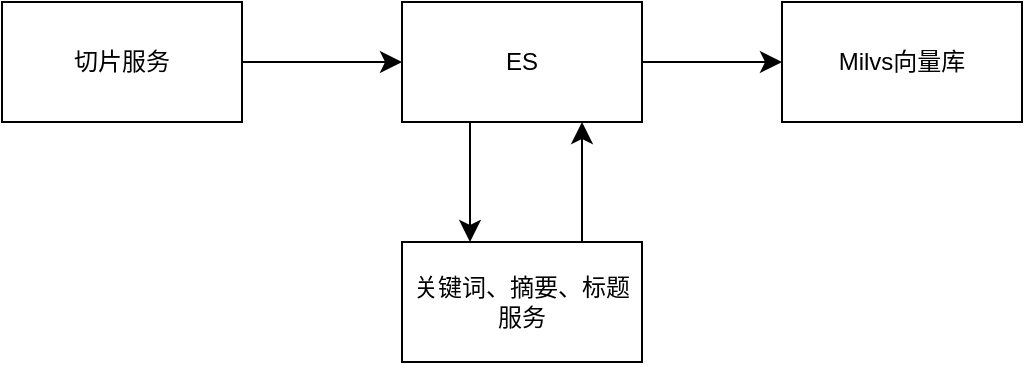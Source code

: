 <mxfile version="26.0.14">
  <diagram name="第 1 页" id="hmfWTMFw-j_lZo3avVIs">
    <mxGraphModel dx="1628" dy="1314" grid="1" gridSize="10" guides="1" tooltips="1" connect="1" arrows="1" fold="1" page="0" pageScale="1" pageWidth="827" pageHeight="1169" math="0" shadow="0">
      <root>
        <mxCell id="0" />
        <mxCell id="1" parent="0" />
        <mxCell id="NNJObCaBzUD5hOblVh25-3" style="edgeStyle=none;curved=1;rounded=0;orthogonalLoop=1;jettySize=auto;html=1;exitX=1;exitY=0.5;exitDx=0;exitDy=0;entryX=0;entryY=0.5;entryDx=0;entryDy=0;fontSize=12;startSize=8;endSize=8;" edge="1" parent="1" source="NNJObCaBzUD5hOblVh25-1" target="NNJObCaBzUD5hOblVh25-2">
          <mxGeometry relative="1" as="geometry" />
        </mxCell>
        <mxCell id="NNJObCaBzUD5hOblVh25-1" value="切片服务" style="rounded=0;whiteSpace=wrap;html=1;" vertex="1" parent="1">
          <mxGeometry x="130" y="-230" width="120" height="60" as="geometry" />
        </mxCell>
        <mxCell id="NNJObCaBzUD5hOblVh25-5" style="edgeStyle=none;curved=1;rounded=0;orthogonalLoop=1;jettySize=auto;html=1;exitX=0.5;exitY=1;exitDx=0;exitDy=0;entryX=0.5;entryY=0;entryDx=0;entryDy=0;fontSize=12;startSize=8;endSize=8;" edge="1" parent="1">
          <mxGeometry relative="1" as="geometry">
            <mxPoint x="364" y="-170" as="sourcePoint" />
            <mxPoint x="364" y="-110" as="targetPoint" />
          </mxGeometry>
        </mxCell>
        <mxCell id="NNJObCaBzUD5hOblVh25-8" style="edgeStyle=none;curved=1;rounded=0;orthogonalLoop=1;jettySize=auto;html=1;exitX=1;exitY=0.5;exitDx=0;exitDy=0;entryX=0;entryY=0.5;entryDx=0;entryDy=0;fontSize=12;startSize=8;endSize=8;" edge="1" parent="1" source="NNJObCaBzUD5hOblVh25-2" target="NNJObCaBzUD5hOblVh25-7">
          <mxGeometry relative="1" as="geometry" />
        </mxCell>
        <mxCell id="NNJObCaBzUD5hOblVh25-2" value="ES" style="rounded=0;whiteSpace=wrap;html=1;" vertex="1" parent="1">
          <mxGeometry x="330" y="-230" width="120" height="60" as="geometry" />
        </mxCell>
        <mxCell id="NNJObCaBzUD5hOblVh25-6" style="edgeStyle=none;curved=1;rounded=0;orthogonalLoop=1;jettySize=auto;html=1;exitX=0.75;exitY=0;exitDx=0;exitDy=0;entryX=0.75;entryY=1;entryDx=0;entryDy=0;fontSize=12;startSize=8;endSize=8;" edge="1" parent="1" source="NNJObCaBzUD5hOblVh25-4" target="NNJObCaBzUD5hOblVh25-2">
          <mxGeometry relative="1" as="geometry" />
        </mxCell>
        <mxCell id="NNJObCaBzUD5hOblVh25-4" value="关键词、摘要、标题服务" style="rounded=0;whiteSpace=wrap;html=1;" vertex="1" parent="1">
          <mxGeometry x="330" y="-110" width="120" height="60" as="geometry" />
        </mxCell>
        <mxCell id="NNJObCaBzUD5hOblVh25-7" value="Milvs向量库" style="rounded=0;whiteSpace=wrap;html=1;" vertex="1" parent="1">
          <mxGeometry x="520" y="-230" width="120" height="60" as="geometry" />
        </mxCell>
      </root>
    </mxGraphModel>
  </diagram>
</mxfile>
